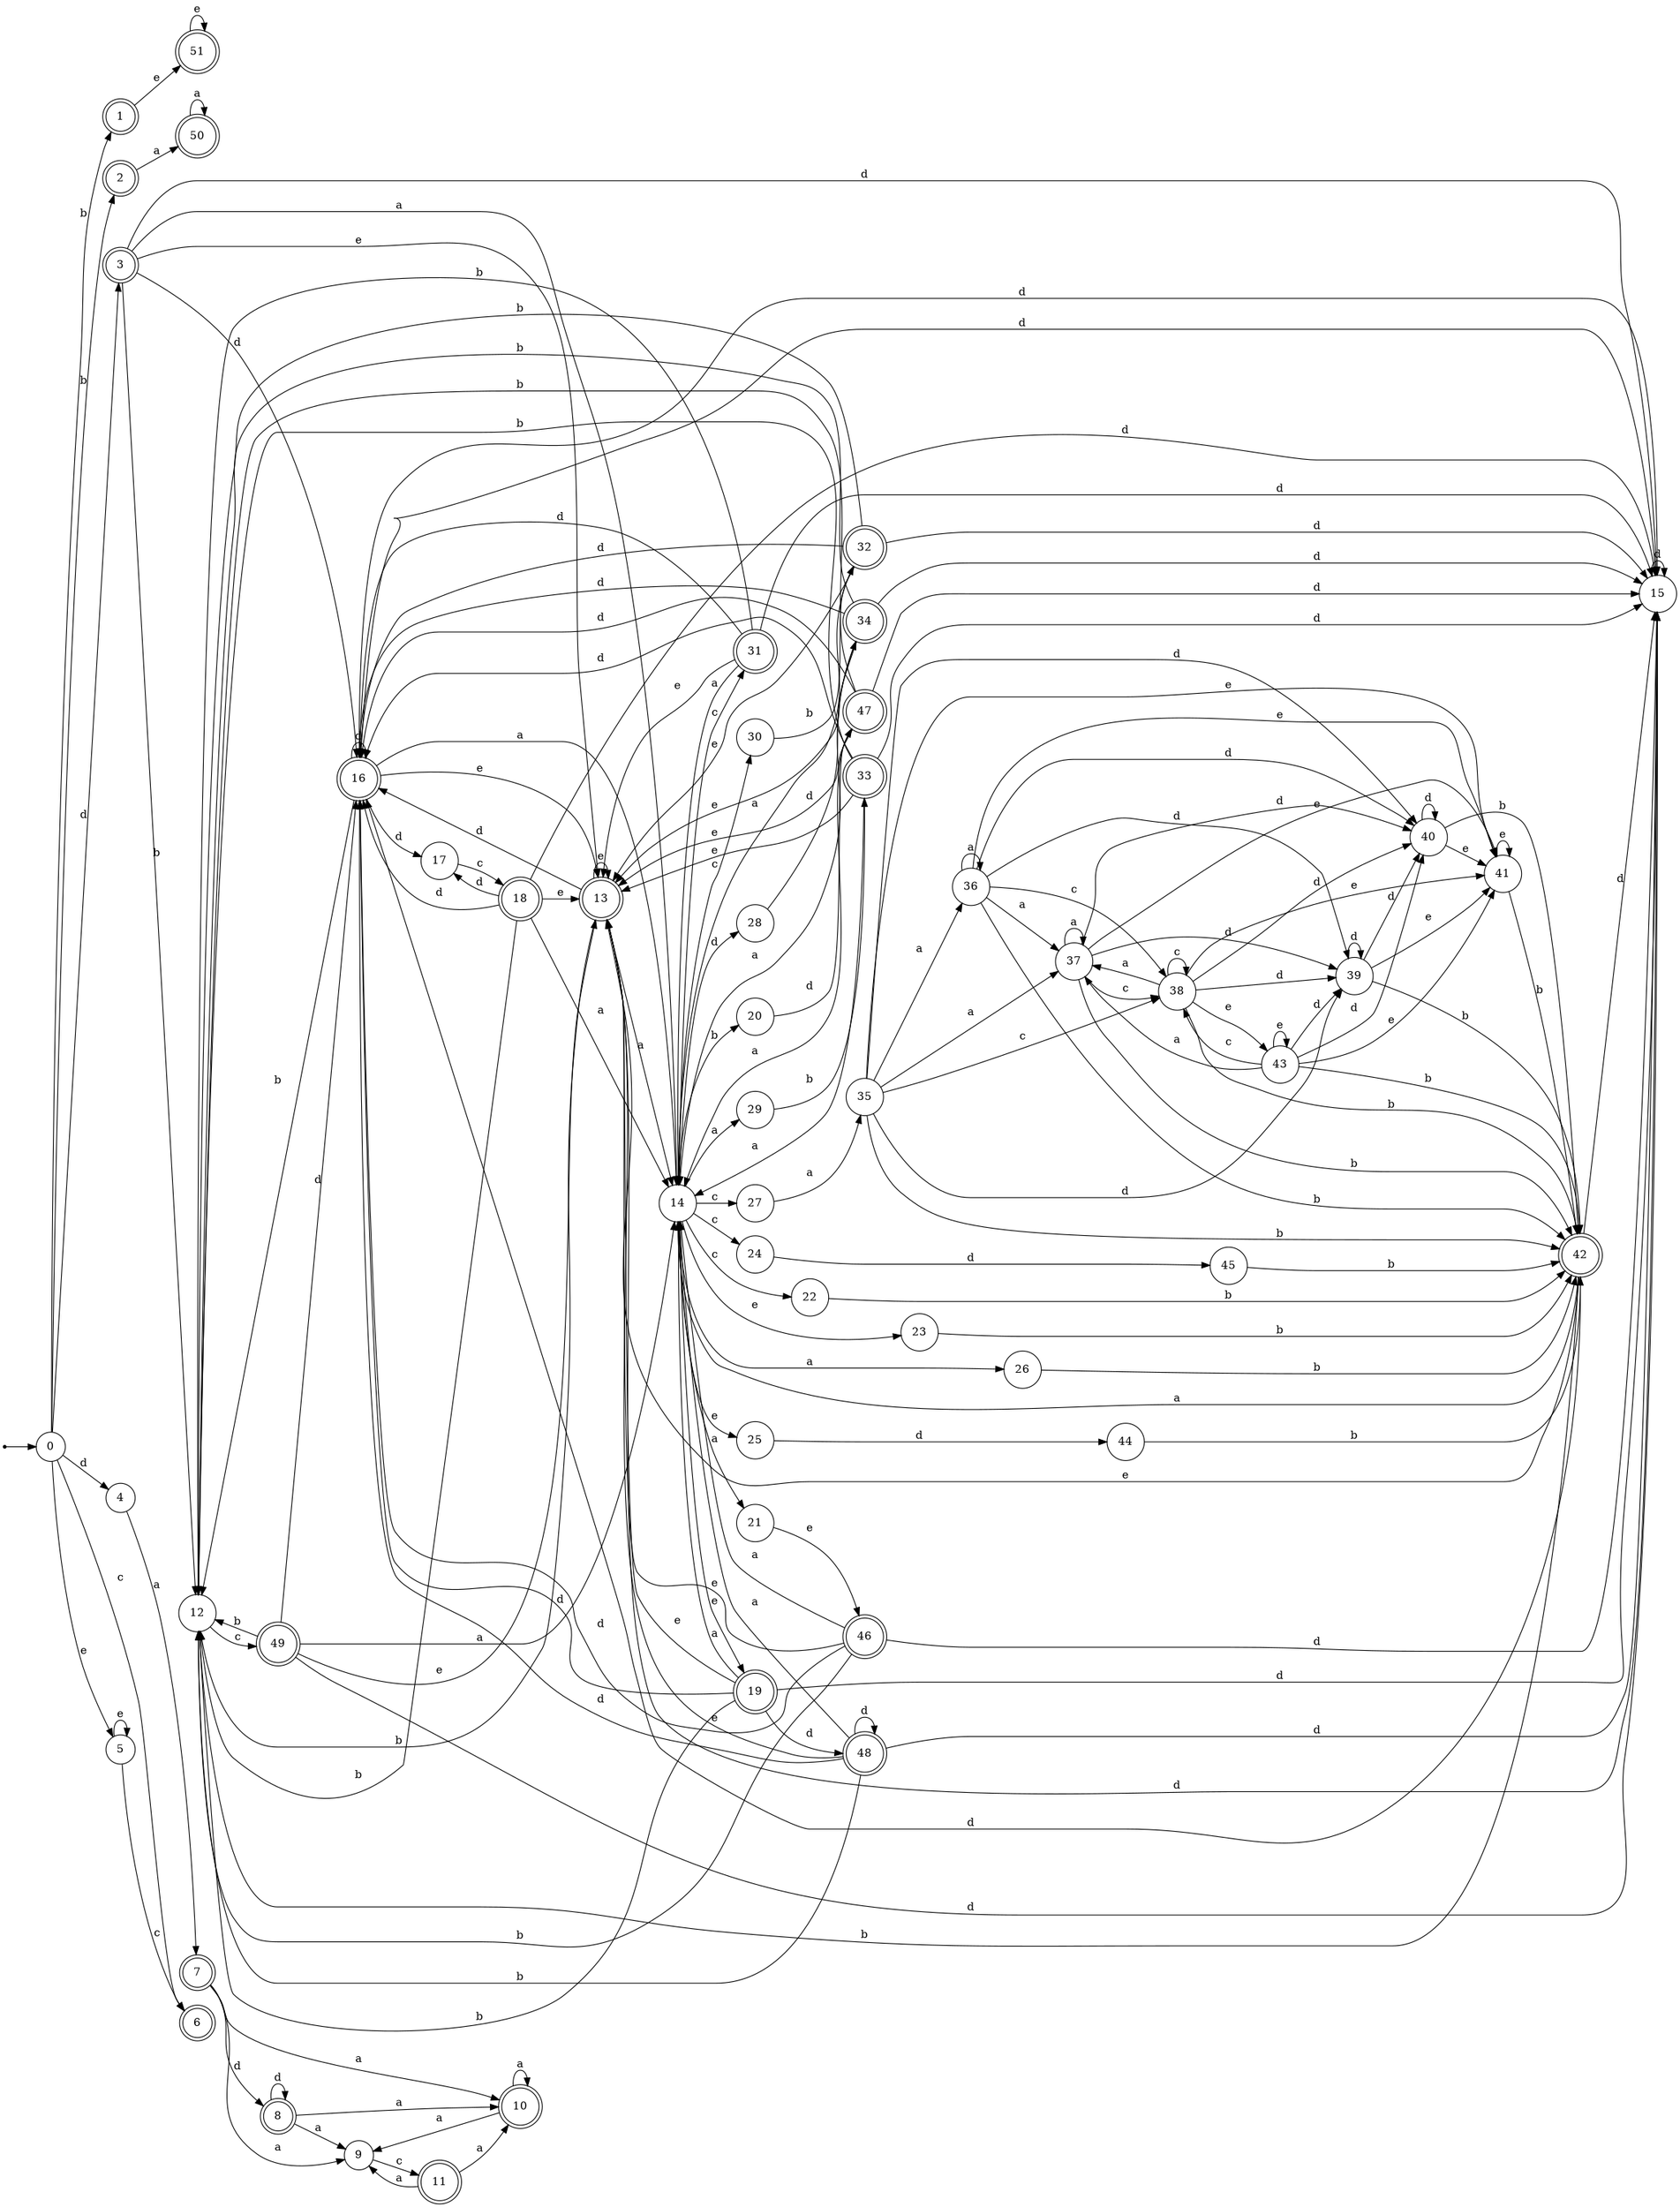 digraph finite_state_machine {
rankdir=LR;
size="20,20";
node [shape = point]; "dummy0"
node [shape = circle]; "0";
"dummy0" -> "0";
node [shape = doublecircle]; "1";node [shape = doublecircle]; "2";node [shape = doublecircle]; "3";node [shape = circle]; "4";
node [shape = circle]; "5";
node [shape = doublecircle]; "6";node [shape = doublecircle]; "7";node [shape = doublecircle]; "8";node [shape = circle]; "9";
node [shape = doublecircle]; "10";node [shape = doublecircle]; "11";node [shape = circle]; "12";
node [shape = doublecircle]; "13";node [shape = circle]; "14";
node [shape = circle]; "15";
node [shape = doublecircle]; "16";node [shape = circle]; "17";
node [shape = doublecircle]; "18";node [shape = doublecircle]; "19";node [shape = circle]; "20";
node [shape = circle]; "21";
node [shape = circle]; "22";
node [shape = circle]; "23";
node [shape = circle]; "24";
node [shape = circle]; "25";
node [shape = circle]; "26";
node [shape = circle]; "27";
node [shape = circle]; "28";
node [shape = circle]; "29";
node [shape = circle]; "30";
node [shape = doublecircle]; "31";node [shape = doublecircle]; "32";node [shape = doublecircle]; "33";node [shape = doublecircle]; "34";node [shape = circle]; "35";
node [shape = circle]; "36";
node [shape = circle]; "37";
node [shape = circle]; "38";
node [shape = circle]; "39";
node [shape = circle]; "40";
node [shape = circle]; "41";
node [shape = doublecircle]; "42";node [shape = circle]; "43";
node [shape = circle]; "44";
node [shape = circle]; "45";
node [shape = doublecircle]; "46";node [shape = doublecircle]; "47";node [shape = doublecircle]; "48";node [shape = doublecircle]; "49";node [shape = doublecircle]; "50";node [shape = doublecircle]; "51";"0" -> "1" [label = "b"];
 "0" -> "2" [label = "b"];
 "0" -> "3" [label = "d"];
 "0" -> "4" [label = "d"];
 "0" -> "5" [label = "e"];
 "0" -> "6" [label = "c"];
 "5" -> "5" [label = "e"];
 "5" -> "6" [label = "c"];
 "4" -> "7" [label = "a"];
 "7" -> "8" [label = "d"];
 "7" -> "9" [label = "a"];
 "7" -> "10" [label = "a"];
 "10" -> "9" [label = "a"];
 "10" -> "10" [label = "a"];
 "9" -> "11" [label = "c"];
 "11" -> "9" [label = "a"];
 "11" -> "10" [label = "a"];
 "8" -> "8" [label = "d"];
 "8" -> "9" [label = "a"];
 "8" -> "10" [label = "a"];
 "3" -> "12" [label = "b"];
 "3" -> "13" [label = "e"];
 "3" -> "14" [label = "a"];
 "3" -> "16" [label = "d"];
 "3" -> "15" [label = "d"];
 "16" -> "16" [label = "d"];
 "16" -> "17" [label = "d"];
 "16" -> "15" [label = "d"];
 "16" -> "12" [label = "b"];
 "16" -> "13" [label = "e"];
 "16" -> "14" [label = "a"];
 "17" -> "18" [label = "c"];
 "18" -> "16" [label = "d"];
 "18" -> "17" [label = "d"];
 "18" -> "15" [label = "d"];
 "18" -> "12" [label = "b"];
 "18" -> "13" [label = "e"];
 "18" -> "14" [label = "a"];
 "15" -> "16" [label = "d"];
 "15" -> "15" [label = "d"];
 "14" -> "25" [label = "e"];
 "14" -> "19" [label = "e"];
 "14" -> "23" [label = "e"];
 "14" -> "20" [label = "b"];
 "14" -> "26" [label = "a"];
 "14" -> "29" [label = "a"];
 "14" -> "21" [label = "a"];
 "14" -> "22" [label = "c"];
 "14" -> "24" [label = "c"];
 "14" -> "27" [label = "c"];
 "14" -> "30" [label = "c"];
 "14" -> "31" [label = "c"];
 "14" -> "28" [label = "d"];
 "31" -> "14" [label = "a"];
 "31" -> "12" [label = "b"];
 "31" -> "13" [label = "e"];
 "31" -> "16" [label = "d"];
 "31" -> "15" [label = "d"];
 "30" -> "32" [label = "b"];
 "32" -> "14" [label = "a"];
 "32" -> "12" [label = "b"];
 "32" -> "13" [label = "e"];
 "32" -> "16" [label = "d"];
 "32" -> "15" [label = "d"];
 "29" -> "33" [label = "b"];
 "33" -> "14" [label = "a"];
 "33" -> "12" [label = "b"];
 "33" -> "13" [label = "e"];
 "33" -> "16" [label = "d"];
 "33" -> "15" [label = "d"];
 "28" -> "34" [label = "d"];
 "34" -> "14" [label = "a"];
 "34" -> "12" [label = "b"];
 "34" -> "13" [label = "e"];
 "34" -> "16" [label = "d"];
 "34" -> "15" [label = "d"];
 "27" -> "35" [label = "a"];
 "35" -> "36" [label = "a"];
 "35" -> "37" [label = "a"];
 "35" -> "38" [label = "c"];
 "35" -> "40" [label = "d"];
 "35" -> "39" [label = "d"];
 "35" -> "41" [label = "e"];
 "35" -> "42" [label = "b"];
 "42" -> "14" [label = "a"];
 "42" -> "12" [label = "b"];
 "42" -> "13" [label = "e"];
 "42" -> "16" [label = "d"];
 "42" -> "15" [label = "d"];
 "41" -> "41" [label = "e"];
 "41" -> "42" [label = "b"];
 "40" -> "40" [label = "d"];
 "40" -> "41" [label = "e"];
 "40" -> "42" [label = "b"];
 "39" -> "40" [label = "d"];
 "39" -> "39" [label = "d"];
 "39" -> "41" [label = "e"];
 "39" -> "42" [label = "b"];
 "38" -> "38" [label = "c"];
 "38" -> "41" [label = "e"];
 "38" -> "43" [label = "e"];
 "38" -> "37" [label = "a"];
 "38" -> "40" [label = "d"];
 "38" -> "39" [label = "d"];
 "38" -> "42" [label = "b"];
 "43" -> "41" [label = "e"];
 "43" -> "43" [label = "e"];
 "43" -> "38" [label = "c"];
 "43" -> "37" [label = "a"];
 "43" -> "40" [label = "d"];
 "43" -> "39" [label = "d"];
 "43" -> "42" [label = "b"];
 "37" -> "37" [label = "a"];
 "37" -> "38" [label = "c"];
 "37" -> "40" [label = "d"];
 "37" -> "39" [label = "d"];
 "37" -> "41" [label = "e"];
 "37" -> "42" [label = "b"];
 "36" -> "36" [label = "a"];
 "36" -> "37" [label = "a"];
 "36" -> "38" [label = "c"];
 "36" -> "40" [label = "d"];
 "36" -> "39" [label = "d"];
 "36" -> "41" [label = "e"];
 "36" -> "42" [label = "b"];
 "26" -> "42" [label = "b"];
 "25" -> "44" [label = "d"];
 "44" -> "42" [label = "b"];
 "24" -> "45" [label = "d"];
 "45" -> "42" [label = "b"];
 "23" -> "42" [label = "b"];
 "22" -> "42" [label = "b"];
 "21" -> "46" [label = "e"];
 "46" -> "14" [label = "a"];
 "46" -> "12" [label = "b"];
 "46" -> "13" [label = "e"];
 "46" -> "16" [label = "d"];
 "46" -> "15" [label = "d"];
 "20" -> "47" [label = "d"];
 "47" -> "14" [label = "a"];
 "47" -> "12" [label = "b"];
 "47" -> "13" [label = "e"];
 "47" -> "16" [label = "d"];
 "47" -> "15" [label = "d"];
 "19" -> "48" [label = "d"];
 "19" -> "16" [label = "d"];
 "19" -> "15" [label = "d"];
 "19" -> "14" [label = "a"];
 "19" -> "12" [label = "b"];
 "19" -> "13" [label = "e"];
 "48" -> "48" [label = "d"];
 "48" -> "16" [label = "d"];
 "48" -> "15" [label = "d"];
 "48" -> "14" [label = "a"];
 "48" -> "12" [label = "b"];
 "48" -> "13" [label = "e"];
 "13" -> "13" [label = "e"];
 "13" -> "12" [label = "b"];
 "13" -> "14" [label = "a"];
 "13" -> "16" [label = "d"];
 "13" -> "15" [label = "d"];
 "12" -> "49" [label = "c"];
 "49" -> "12" [label = "b"];
 "49" -> "13" [label = "e"];
 "49" -> "14" [label = "a"];
 "49" -> "16" [label = "d"];
 "49" -> "15" [label = "d"];
 "2" -> "50" [label = "a"];
 "50" -> "50" [label = "a"];
 "1" -> "51" [label = "e"];
 "51" -> "51" [label = "e"];
 }
